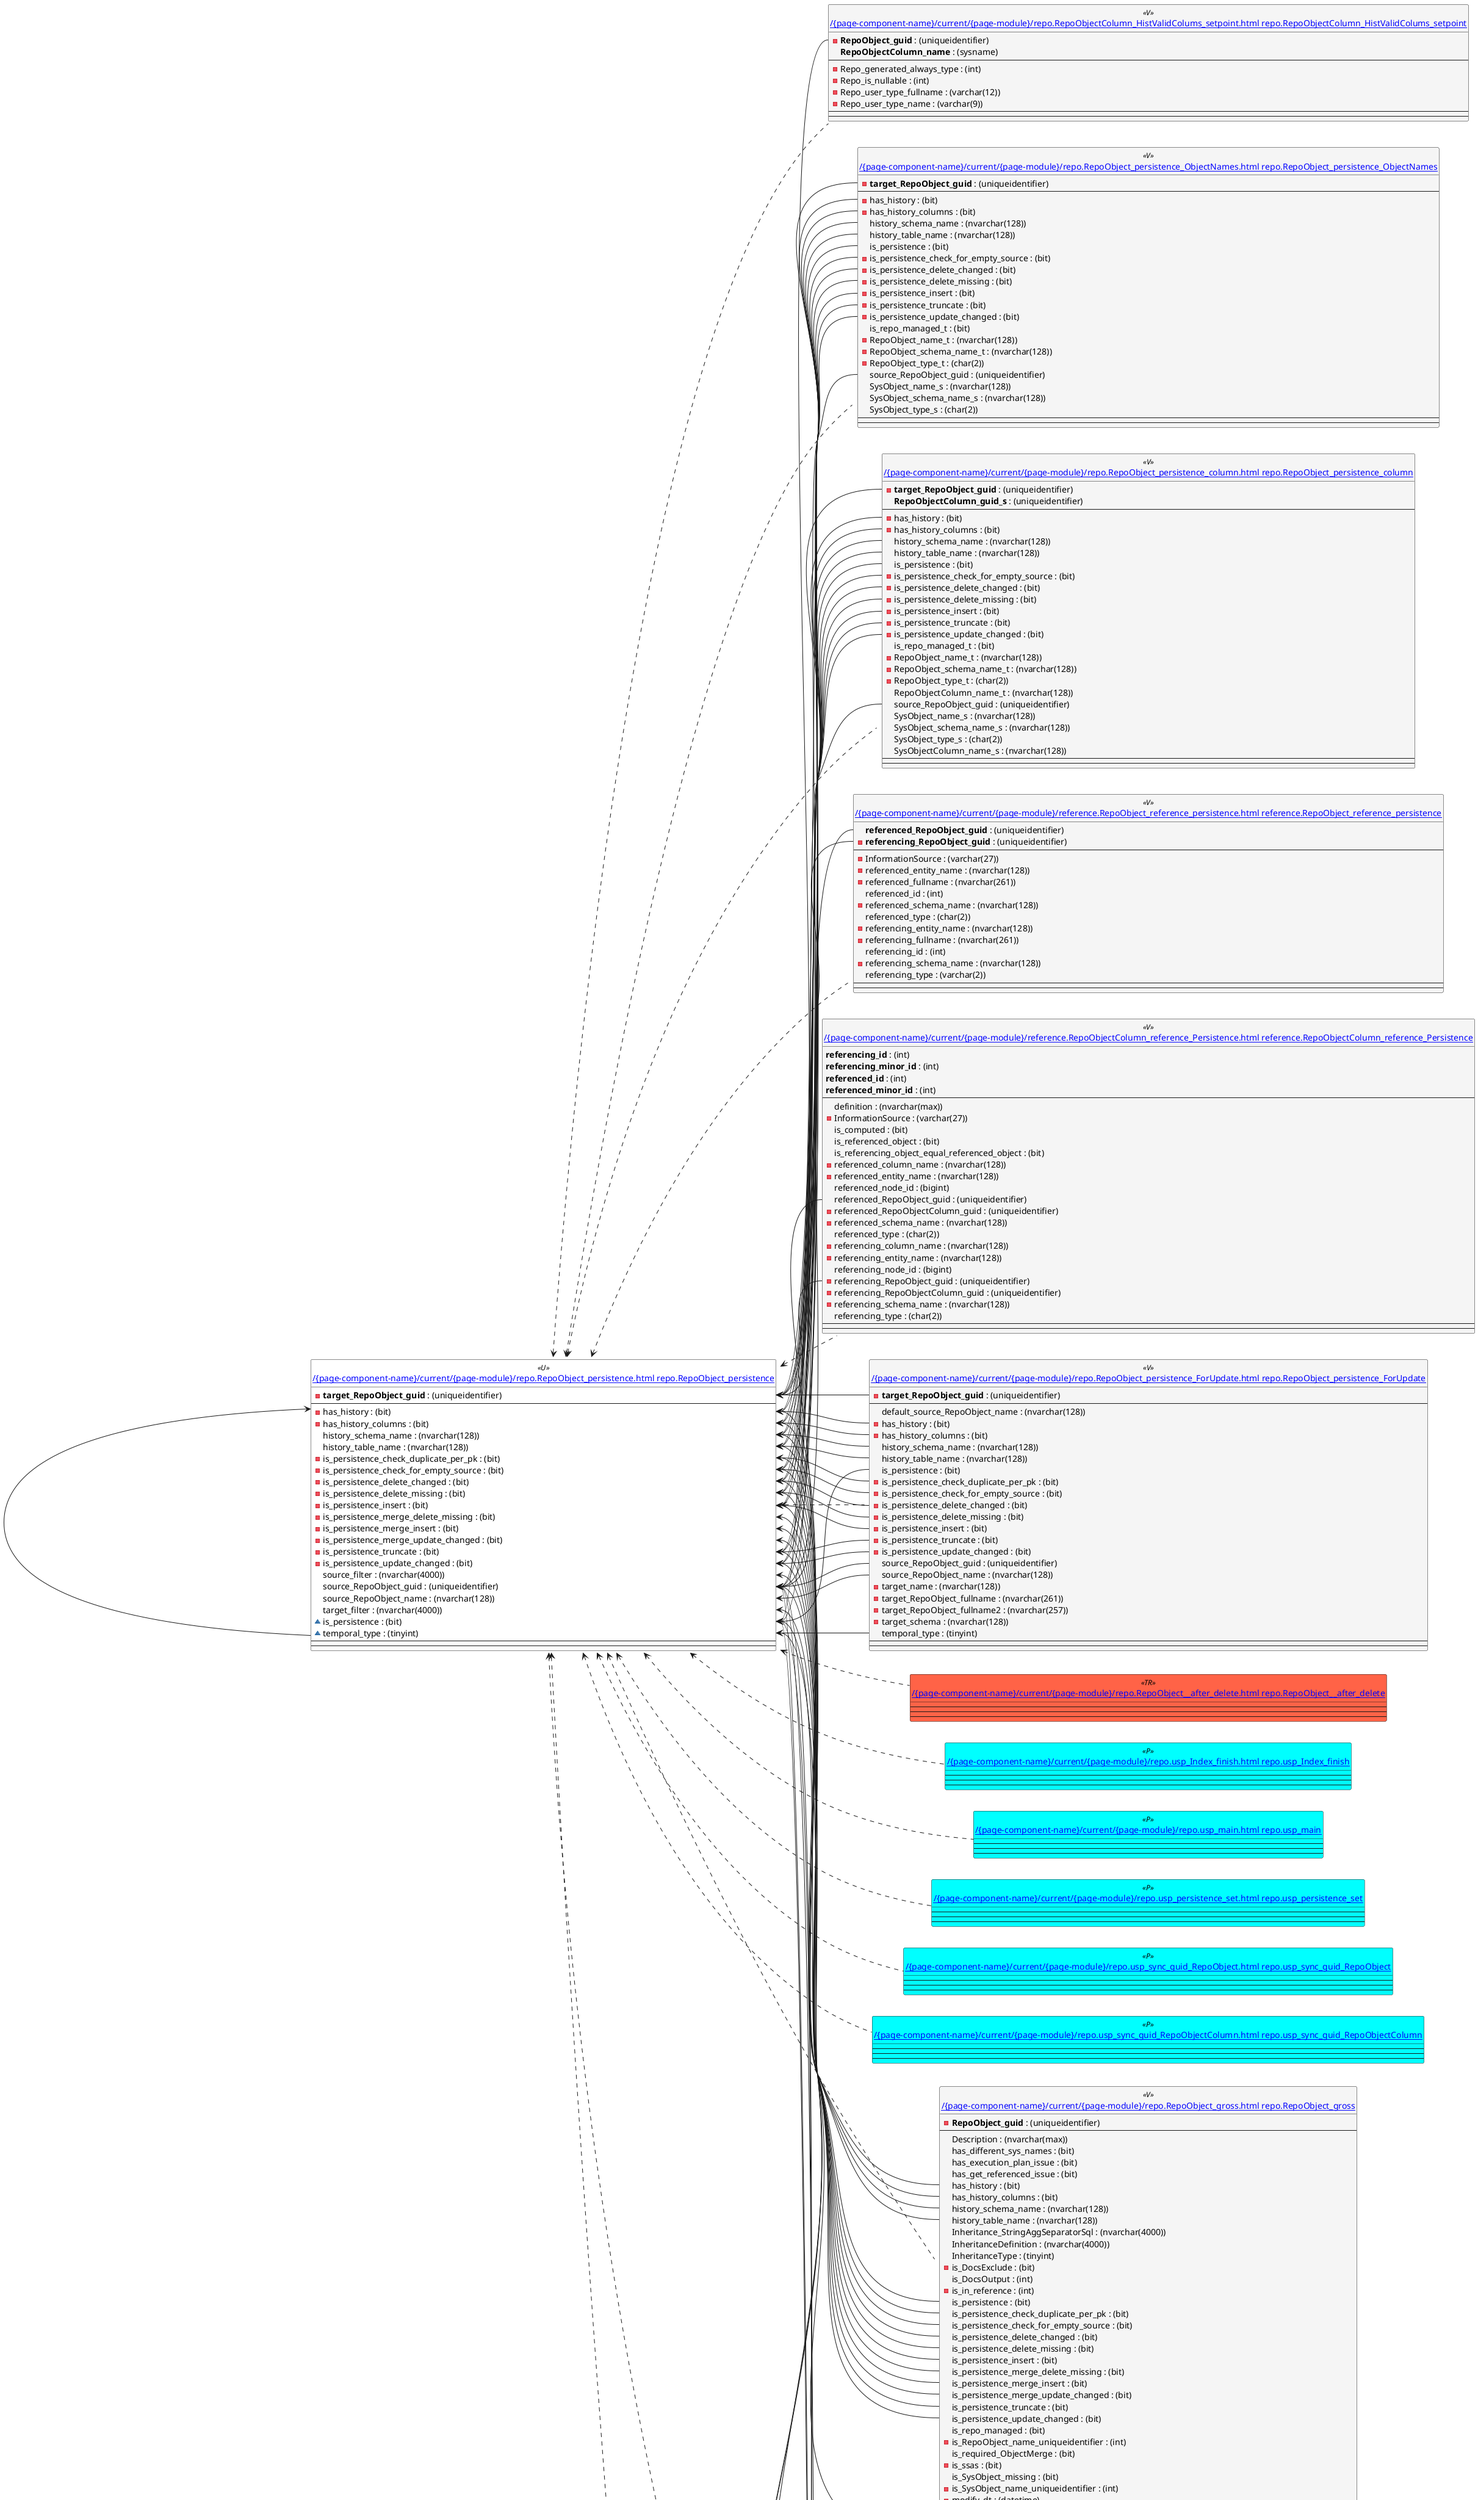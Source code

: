 @startuml
left to right direction
'top to bottom direction
hide circle
'avoide "." issues:
set namespaceSeparator none


skinparam class {
  BackgroundColor White
  BackgroundColor<<FN>> Yellow
  BackgroundColor<<FS>> Yellow
  BackgroundColor<<FT>> LightGray
  BackgroundColor<<IF>> Yellow
  BackgroundColor<<IS>> Yellow
  BackgroundColor<<P>> Aqua
  BackgroundColor<<PC>> Aqua
  BackgroundColor<<SN>> Yellow
  BackgroundColor<<SO>> SlateBlue
  BackgroundColor<<TF>> LightGray
  BackgroundColor<<TR>> Tomato
  BackgroundColor<<U>> White
  BackgroundColor<<V>> WhiteSmoke
  BackgroundColor<<X>> Aqua
}


entity "[[{site-url}/{page-component-name}/current/{page-module}/reference.RepoObject_reference_persistence.html reference.RepoObject_reference_persistence]]" as reference.RepoObject_reference_persistence << V >> {
  **referenced_RepoObject_guid** : (uniqueidentifier)
  - **referencing_RepoObject_guid** : (uniqueidentifier)
  --
  - InformationSource : (varchar(27))
  - referenced_entity_name : (nvarchar(128))
  - referenced_fullname : (nvarchar(261))
  referenced_id : (int)
  - referenced_schema_name : (nvarchar(128))
  referenced_type : (char(2))
  - referencing_entity_name : (nvarchar(128))
  - referencing_fullname : (nvarchar(261))
  referencing_id : (int)
  - referencing_schema_name : (nvarchar(128))
  referencing_type : (varchar(2))
  --
  --
}

entity "[[{site-url}/{page-component-name}/current/{page-module}/reference.RepoObject_reference_T_bidirectional.html reference.RepoObject_reference_T_bidirectional]]" as reference.RepoObject_reference_T_bidirectional << V >> {
  --
  referenced_entity_name : (nvarchar(128))
  - referenced_fullname : (nvarchar(261))
  - referenced_fullname2 : (nvarchar(257))
  referenced_is_persistence : (bit)
  - referenced_RepoObject_guid : (uniqueidentifier)
  referenced_schema_name : (nvarchar(128))
  referenced_source_RepoObject_guid : (uniqueidentifier)
  referenced_type : (char(2))
  referencing_entity_name : (nvarchar(128))
  - referencing_fullname : (nvarchar(261))
  - referencing_fullname2 : (nvarchar(257))
  referencing_is_persistence : (bit)
  - referencing_RepoObject_guid : (uniqueidentifier)
  referencing_schema_name : (nvarchar(128))
  referencing_source_RepoObject_guid : (uniqueidentifier)
  referencing_type : (varchar(2))
  --
  --
}

entity "[[{site-url}/{page-component-name}/current/{page-module}/reference.RepoObjectColumn_reference_Persistence.html reference.RepoObjectColumn_reference_Persistence]]" as reference.RepoObjectColumn_reference_Persistence << V >> {
  **referencing_id** : (int)
  **referencing_minor_id** : (int)
  **referenced_id** : (int)
  **referenced_minor_id** : (int)
  --
  definition : (nvarchar(max))
  - InformationSource : (varchar(27))
  is_computed : (bit)
  is_referenced_object : (bit)
  is_referencing_object_equal_referenced_object : (bit)
  - referenced_column_name : (nvarchar(128))
  - referenced_entity_name : (nvarchar(128))
  referenced_node_id : (bigint)
  referenced_RepoObject_guid : (uniqueidentifier)
  - referenced_RepoObjectColumn_guid : (uniqueidentifier)
  - referenced_schema_name : (nvarchar(128))
  referenced_type : (char(2))
  - referencing_column_name : (nvarchar(128))
  - referencing_entity_name : (nvarchar(128))
  referencing_node_id : (bigint)
  - referencing_RepoObject_guid : (uniqueidentifier)
  - referencing_RepoObjectColumn_guid : (uniqueidentifier)
  - referencing_schema_name : (nvarchar(128))
  referencing_type : (char(2))
  --
  --
}

entity "[[{site-url}/{page-component-name}/current/{page-module}/repo.RepoObject__after_delete.html repo.RepoObject__after_delete]]" as repo.RepoObject__after_delete << TR >> {
  --
  --
  --
}

entity "[[{site-url}/{page-component-name}/current/{page-module}/repo.RepoObject_gross.html repo.RepoObject_gross]]" as repo.RepoObject_gross << V >> {
  - **RepoObject_guid** : (uniqueidentifier)
  --
  Description : (nvarchar(max))
  has_different_sys_names : (bit)
  has_execution_plan_issue : (bit)
  has_get_referenced_issue : (bit)
  has_history : (bit)
  has_history_columns : (bit)
  history_schema_name : (nvarchar(128))
  history_table_name : (nvarchar(128))
  Inheritance_StringAggSeparatorSql : (nvarchar(4000))
  InheritanceDefinition : (nvarchar(4000))
  InheritanceType : (tinyint)
  - is_DocsExclude : (bit)
  is_DocsOutput : (int)
  - is_in_reference : (int)
  is_persistence : (bit)
  is_persistence_check_duplicate_per_pk : (bit)
  is_persistence_check_for_empty_source : (bit)
  is_persistence_delete_changed : (bit)
  is_persistence_delete_missing : (bit)
  is_persistence_insert : (bit)
  is_persistence_merge_delete_missing : (bit)
  is_persistence_merge_insert : (bit)
  is_persistence_merge_update_changed : (bit)
  is_persistence_truncate : (bit)
  is_persistence_update_changed : (bit)
  is_repo_managed : (bit)
  - is_RepoObject_name_uniqueidentifier : (int)
  is_required_ObjectMerge : (bit)
  - is_ssas : (bit)
  is_SysObject_missing : (bit)
  - is_SysObject_name_uniqueidentifier : (int)
  - modify_dt : (datetime)
  node_id : (bigint)
  persistence_source_RepoObject_fullname : (nvarchar(261))
  persistence_source_RepoObject_fullname2 : (nvarchar(257))
  persistence_source_RepoObject_guid : (uniqueidentifier)
  persistence_source_RepoObject_xref : (nvarchar(269))
  persistence_source_SysObject_fullname : (nvarchar(261))
  persistence_source_SysObject_fullname2 : (nvarchar(257))
  persistence_source_SysObject_xref : (nvarchar(269))
  pk_index_guid : (uniqueidentifier)
  pk_IndexPatternColumnDatatype : (nvarchar(4000))
  pk_IndexPatternColumnName : (nvarchar(4000))
  pk_IndexPatternColumnName_new : (nvarchar(4000))
  pk_IndexSemanticGroup : (nvarchar(512))
  Property_ms_description : (nvarchar(4000))
  Repo_history_table_guid : (uniqueidentifier)
  Repo_temporal_type : (tinyint)
  - RepoObject_fullname : (nvarchar(261))
  - RepoObject_fullname2 : (nvarchar(257))
  - RepoObject_name : (nvarchar(128))
  RepoObject_Referencing_Count : (int)
  - RepoObject_schema_name : (nvarchar(128))
  - RepoObject_type : (char(2))
  RepoObject_type_name : (nvarchar(128))
  source_filter : (nvarchar(4000))
  - SysObject_fullname : (nvarchar(261))
  - SysObject_fullname2 : (nvarchar(257))
  SysObject_id : (int)
  SysObject_modify_date : (datetime)
  - SysObject_name : (nvarchar(128))
  - SysObject_parent_object_id : (int)
  SysObject_query_executed_dt : (datetime)
  SysObject_query_plan : (xml)
  - SysObject_query_sql : (nvarchar(406))
  - SysObject_schema_name : (nvarchar(128))
  SysObject_type : (char(2))
  SysObject_type_name : (nvarchar(128))
  tables_dataCategory : (nvarchar(500))
  tables_description : (nvarchar(max))
  tables_isHidden : (nvarchar(500))
  target_filter : (nvarchar(4000))
  temporal_type : (tinyint)
  - usp_persistence_name : (nvarchar(140))
  usp_persistence_RepoObject_guid : (uniqueidentifier)
  --
  --
}

entity "[[{site-url}/{page-component-name}/current/{page-module}/repo.RepoObject_persistence.html repo.RepoObject_persistence]]" as repo.RepoObject_persistence << U >> {
  - **target_RepoObject_guid** : (uniqueidentifier)
  --
  - has_history : (bit)
  - has_history_columns : (bit)
  history_schema_name : (nvarchar(128))
  history_table_name : (nvarchar(128))
  - is_persistence_check_duplicate_per_pk : (bit)
  - is_persistence_check_for_empty_source : (bit)
  - is_persistence_delete_changed : (bit)
  - is_persistence_delete_missing : (bit)
  - is_persistence_insert : (bit)
  - is_persistence_merge_delete_missing : (bit)
  - is_persistence_merge_insert : (bit)
  - is_persistence_merge_update_changed : (bit)
  - is_persistence_truncate : (bit)
  - is_persistence_update_changed : (bit)
  source_filter : (nvarchar(4000))
  source_RepoObject_guid : (uniqueidentifier)
  source_RepoObject_name : (nvarchar(128))
  target_filter : (nvarchar(4000))
  ~ is_persistence : (bit)
  ~ temporal_type : (tinyint)
  --
  --
}

entity "[[{site-url}/{page-component-name}/current/{page-module}/repo.RepoObject_persistence_column.html repo.RepoObject_persistence_column]]" as repo.RepoObject_persistence_column << V >> {
  - **target_RepoObject_guid** : (uniqueidentifier)
  **RepoObjectColumn_guid_s** : (uniqueidentifier)
  --
  - has_history : (bit)
  - has_history_columns : (bit)
  history_schema_name : (nvarchar(128))
  history_table_name : (nvarchar(128))
  is_persistence : (bit)
  - is_persistence_check_for_empty_source : (bit)
  - is_persistence_delete_changed : (bit)
  - is_persistence_delete_missing : (bit)
  - is_persistence_insert : (bit)
  - is_persistence_truncate : (bit)
  - is_persistence_update_changed : (bit)
  is_repo_managed_t : (bit)
  - RepoObject_name_t : (nvarchar(128))
  - RepoObject_schema_name_t : (nvarchar(128))
  - RepoObject_type_t : (char(2))
  RepoObjectColumn_name_t : (nvarchar(128))
  source_RepoObject_guid : (uniqueidentifier)
  SysObject_name_s : (nvarchar(128))
  SysObject_schema_name_s : (nvarchar(128))
  SysObject_type_s : (char(2))
  SysObjectColumn_name_s : (nvarchar(128))
  --
  --
}

entity "[[{site-url}/{page-component-name}/current/{page-module}/repo.RepoObject_persistence_ForUpdate.html repo.RepoObject_persistence_ForUpdate]]" as repo.RepoObject_persistence_ForUpdate << V >> {
  - **target_RepoObject_guid** : (uniqueidentifier)
  --
  default_source_RepoObject_name : (nvarchar(128))
  - has_history : (bit)
  - has_history_columns : (bit)
  history_schema_name : (nvarchar(128))
  history_table_name : (nvarchar(128))
  is_persistence : (bit)
  - is_persistence_check_duplicate_per_pk : (bit)
  - is_persistence_check_for_empty_source : (bit)
  - is_persistence_delete_changed : (bit)
  - is_persistence_delete_missing : (bit)
  - is_persistence_insert : (bit)
  - is_persistence_truncate : (bit)
  - is_persistence_update_changed : (bit)
  source_RepoObject_guid : (uniqueidentifier)
  source_RepoObject_name : (nvarchar(128))
  - target_name : (nvarchar(128))
  - target_RepoObject_fullname : (nvarchar(261))
  - target_RepoObject_fullname2 : (nvarchar(257))
  - target_schema : (nvarchar(128))
  temporal_type : (tinyint)
  --
  --
}

entity "[[{site-url}/{page-component-name}/current/{page-module}/repo.RepoObject_persistence_ObjectNames.html repo.RepoObject_persistence_ObjectNames]]" as repo.RepoObject_persistence_ObjectNames << V >> {
  - **target_RepoObject_guid** : (uniqueidentifier)
  --
  - has_history : (bit)
  - has_history_columns : (bit)
  history_schema_name : (nvarchar(128))
  history_table_name : (nvarchar(128))
  is_persistence : (bit)
  - is_persistence_check_for_empty_source : (bit)
  - is_persistence_delete_changed : (bit)
  - is_persistence_delete_missing : (bit)
  - is_persistence_insert : (bit)
  - is_persistence_truncate : (bit)
  - is_persistence_update_changed : (bit)
  is_repo_managed_t : (bit)
  - RepoObject_name_t : (nvarchar(128))
  - RepoObject_schema_name_t : (nvarchar(128))
  - RepoObject_type_t : (char(2))
  source_RepoObject_guid : (uniqueidentifier)
  SysObject_name_s : (nvarchar(128))
  SysObject_schema_name_s : (nvarchar(128))
  SysObject_type_s : (char(2))
  --
  --
}

entity "[[{site-url}/{page-component-name}/current/{page-module}/repo.RepoObjectColumn_gross.html repo.RepoObjectColumn_gross]]" as repo.RepoObjectColumn_gross << V >> {
  - **RepoObjectColumn_guid** : (uniqueidentifier)
  --
  - Column_name : (nvarchar(128))
  Description : (nvarchar(max))
  has_different_sys_names : (bit)
  has_get_referenced_issue : (bit)
  Inheritance_StringAggSeparatorSql : (nvarchar(4000))
  InheritanceDefinition : (nvarchar(4000))
  InheritanceType : (tinyint)
  is_persistence_no_check : (bit)
  is_persistence_no_include : (bit)
  is_persistence_no_update : (bit)
  is_query_plan_expression : (bit)
  is_repo_managed : (bit)
  - is_RepoObject_name_uniqueidentifier : (int)
  - is_RepoObjectColumn_name_uniqueidentifier : (int)
  is_required_ColumnMerge : (bit)
  - is_ssas : (bit)
  is_SysObject_missing : (bit)
  - is_SysObject_name_uniqueidentifier : (int)
  is_SysObjectColumn_missing : (bit)
  - is_SysObjectColumn_name_uniqueidentifier : (int)
  - modify_dt : (datetime)
  node_id : (bigint)
  persistence_source_RepoObject_guid : (uniqueidentifier)
  persistence_source_RepoObjectColumn_guid : (uniqueidentifier)
  pk_index_guid : (uniqueidentifier)
  Property_ms_description : (nvarchar(4000))
  Referencing_Count : (int)
  Repo_default_definition : (nvarchar(max))
  Repo_default_is_system_named : (bit)
  Repo_default_name : (nvarchar(128))
  Repo_definition : (nvarchar(max))
  - Repo_generated_always_type : (tinyint)
  Repo_graph_type : (int)
  Repo_increment_value : (sql_variant)
  - Repo_is_computed : (bit)
  - Repo_is_identity : (bit)
  Repo_is_nullable : (bit)
  Repo_is_persisted : (bit)
  Repo_seed_value : (sql_variant)
  Repo_user_type_fullname : (nvarchar(128))
  Repo_user_type_name : (nvarchar(128))
  Repo_uses_database_collation : (bit)
  - RepoObject_fullname : (nvarchar(261))
  - RepoObject_fullname2 : (nvarchar(257))
  - RepoObject_guid : (uniqueidentifier)
  - RepoObject_name : (nvarchar(128))
  RepoObject_Referencing_Count : (int)
  - RepoObject_schema_name : (nvarchar(128))
  - RepoObject_type : (char(2))
  RepoObjectColumn_column_id : (int)
  - RepoObjectColumn_fullname : (nvarchar(520))
  - RepoObjectColumn_fullname2 : (nvarchar(386))
  - RepoObjectColumn_name : (nvarchar(128))
  - SysObject_fullname : (nvarchar(261))
  - SysObject_fullname2 : (nvarchar(257))
  SysObject_id : (int)
  SysObject_modify_date : (datetime)
  - SysObject_name : (nvarchar(128))
  - SysObject_parent_object_id : (int)
  - SysObject_schema_name : (nvarchar(128))
  SysObject_type : (char(2))
  SysObjectColumn_column_id : (int)
  - SysObjectColumn_name : (nvarchar(128))
  tabcol_Description : (nvarchar(max))
  tabcol_DisplayFolder : (nvarchar(500))
  tabcol_Expression : (nvarchar(max))
  tabcol_FormatString : (nvarchar(500))
  - tabcol_IsHidden : (bit)
  - tabcol_IsKey : (bit)
  - tabcol_IsUnique : (bit)
  tabcol_SummarizeBy : (nvarchar(500))
  tabcol_Type : (nvarchar(500))
  --
  --
}

entity "[[{site-url}/{page-component-name}/current/{page-module}/repo.RepoObjectColumn_HistValidColums_setpoint.html repo.RepoObjectColumn_HistValidColums_setpoint]]" as repo.RepoObjectColumn_HistValidColums_setpoint << V >> {
  - **RepoObject_guid** : (uniqueidentifier)
  **RepoObjectColumn_name** : (sysname)
  --
  - Repo_generated_always_type : (int)
  - Repo_is_nullable : (int)
  - Repo_user_type_fullname : (varchar(12))
  - Repo_user_type_name : (varchar(9))
  --
  --
}

entity "[[{site-url}/{page-component-name}/current/{page-module}/repo.usp_Index_finish.html repo.usp_Index_finish]]" as repo.usp_Index_finish << P >> {
  --
  --
  --
}

entity "[[{site-url}/{page-component-name}/current/{page-module}/repo.usp_main.html repo.usp_main]]" as repo.usp_main << P >> {
  --
  --
  --
}

entity "[[{site-url}/{page-component-name}/current/{page-module}/repo.usp_persistence_set.html repo.usp_persistence_set]]" as repo.usp_persistence_set << P >> {
  --
  --
  --
}

entity "[[{site-url}/{page-component-name}/current/{page-module}/repo.usp_sync_guid_RepoObject.html repo.usp_sync_guid_RepoObject]]" as repo.usp_sync_guid_RepoObject << P >> {
  --
  --
  --
}

entity "[[{site-url}/{page-component-name}/current/{page-module}/repo.usp_sync_guid_RepoObjectColumn.html repo.usp_sync_guid_RepoObjectColumn]]" as repo.usp_sync_guid_RepoObjectColumn << P >> {
  --
  --
  --
}

repo.RepoObject_persistence <.. repo.RepoObjectColumn_HistValidColums_setpoint
repo.RepoObject_persistence <.. repo.RepoObjectColumn_gross
repo.RepoObject_persistence <.. repo.RepoObject__after_delete
repo.RepoObject_persistence <.. repo.RepoObject_gross
repo.RepoObject_persistence <.. repo.RepoObject_persistence_ObjectNames
repo.RepoObject_persistence <.. repo.RepoObject_persistence_column
repo.RepoObject_persistence <.. reference.RepoObjectColumn_reference_Persistence
repo.RepoObject_persistence <.. reference.RepoObject_reference_persistence
repo.RepoObject_persistence <.. repo.usp_sync_guid_RepoObject
repo.RepoObject_persistence <.. repo.usp_sync_guid_RepoObjectColumn
repo.RepoObject_persistence <.. repo.usp_persistence_set
repo.RepoObject_persistence <.. repo.usp_main
repo.RepoObject_persistence <.. repo.RepoObject_persistence_ForUpdate
repo.RepoObject_persistence <.. repo.usp_Index_finish
repo.RepoObject_persistence <.. reference.RepoObject_reference_T_bidirectional
repo.RepoObject_persistence::has_history <-- repo.RepoObject_persistence_column::has_history
repo.RepoObject_persistence::has_history <-- repo.RepoObject_persistence_ObjectNames::has_history
repo.RepoObject_persistence::has_history <-- repo.RepoObject_persistence::temporal_type
repo.RepoObject_persistence::has_history <-- repo.RepoObject_gross::has_history
repo.RepoObject_persistence::has_history <-- repo.RepoObject_persistence_ForUpdate::has_history
repo.RepoObject_persistence::has_history_columns <-- repo.RepoObject_persistence_column::has_history_columns
repo.RepoObject_persistence::has_history_columns <-- repo.RepoObject_persistence_ObjectNames::has_history_columns
repo.RepoObject_persistence::has_history_columns <-- repo.RepoObject_gross::has_history_columns
repo.RepoObject_persistence::has_history_columns <-- repo.RepoObject_persistence_ForUpdate::has_history_columns
repo.RepoObject_persistence::history_schema_name <-- repo.RepoObject_persistence_column::history_schema_name
repo.RepoObject_persistence::history_schema_name <-- repo.RepoObject_persistence_ObjectNames::history_schema_name
repo.RepoObject_persistence::history_schema_name <-- repo.RepoObject_gross::history_schema_name
repo.RepoObject_persistence::history_schema_name <-- repo.RepoObject_persistence_ForUpdate::history_schema_name
repo.RepoObject_persistence::history_table_name <-- repo.RepoObject_persistence_column::history_table_name
repo.RepoObject_persistence::history_table_name <-- repo.RepoObject_persistence_ObjectNames::history_table_name
repo.RepoObject_persistence::history_table_name <-- repo.RepoObject_gross::history_table_name
repo.RepoObject_persistence::history_table_name <-- repo.RepoObject_persistence_ForUpdate::history_table_name
repo.RepoObject_persistence::is_persistence <-- repo.RepoObject_persistence_column::is_persistence
repo.RepoObject_persistence::is_persistence <-- repo.RepoObject_persistence_ObjectNames::is_persistence
repo.RepoObject_persistence::is_persistence <-- repo.RepoObject_gross::is_persistence
repo.RepoObject_persistence::is_persistence <-- repo.RepoObject_persistence_ForUpdate::is_persistence
repo.RepoObject_persistence::is_persistence <-- reference.RepoObject_reference_T_bidirectional::referenced_is_persistence
repo.RepoObject_persistence::is_persistence <-- reference.RepoObject_reference_T_bidirectional::referencing_is_persistence
repo.RepoObject_persistence::is_persistence_check_duplicate_per_pk <-- repo.RepoObject_gross::is_persistence_check_duplicate_per_pk
repo.RepoObject_persistence::is_persistence_check_duplicate_per_pk <-- repo.RepoObject_persistence_ForUpdate::is_persistence_check_duplicate_per_pk
repo.RepoObject_persistence::is_persistence_check_for_empty_source <-- repo.RepoObject_persistence_column::is_persistence_check_for_empty_source
repo.RepoObject_persistence::is_persistence_check_for_empty_source <-- repo.RepoObject_persistence_ObjectNames::is_persistence_check_for_empty_source
repo.RepoObject_persistence::is_persistence_check_for_empty_source <-- repo.RepoObject_gross::is_persistence_check_for_empty_source
repo.RepoObject_persistence::is_persistence_check_for_empty_source <-- repo.RepoObject_persistence_ForUpdate::is_persistence_check_for_empty_source
repo.RepoObject_persistence::is_persistence_delete_changed <-- repo.RepoObject_persistence_column::is_persistence_delete_changed
repo.RepoObject_persistence::is_persistence_delete_changed <-- repo.RepoObject_persistence_ObjectNames::is_persistence_delete_changed
repo.RepoObject_persistence::is_persistence_delete_changed <-- repo.RepoObject_gross::is_persistence_delete_changed
repo.RepoObject_persistence::is_persistence_delete_changed <-- repo.RepoObject_persistence_ForUpdate::is_persistence_delete_changed
repo.RepoObject_persistence::is_persistence_delete_missing <-- repo.RepoObject_persistence_column::is_persistence_delete_missing
repo.RepoObject_persistence::is_persistence_delete_missing <-- repo.RepoObject_persistence_ObjectNames::is_persistence_delete_missing
repo.RepoObject_persistence::is_persistence_delete_missing <-- repo.RepoObject_gross::is_persistence_delete_missing
repo.RepoObject_persistence::is_persistence_delete_missing <-- repo.RepoObject_persistence_ForUpdate::is_persistence_delete_missing
repo.RepoObject_persistence::is_persistence_insert <-- repo.RepoObject_persistence_column::is_persistence_insert
repo.RepoObject_persistence::is_persistence_insert <-- repo.RepoObject_persistence_ObjectNames::is_persistence_insert
repo.RepoObject_persistence::is_persistence_insert <-- repo.RepoObject_gross::is_persistence_insert
repo.RepoObject_persistence::is_persistence_insert <-- repo.RepoObject_persistence_ForUpdate::is_persistence_insert
repo.RepoObject_persistence::is_persistence_merge_delete_missing <-- repo.RepoObject_gross::is_persistence_merge_delete_missing
repo.RepoObject_persistence::is_persistence_merge_insert <-- repo.RepoObject_gross::is_persistence_merge_insert
repo.RepoObject_persistence::is_persistence_merge_update_changed <-- repo.RepoObject_gross::is_persistence_merge_update_changed
repo.RepoObject_persistence::is_persistence_truncate <-- repo.RepoObject_persistence_column::is_persistence_truncate
repo.RepoObject_persistence::is_persistence_truncate <-- repo.RepoObject_persistence_ObjectNames::is_persistence_truncate
repo.RepoObject_persistence::is_persistence_truncate <-- repo.RepoObject_gross::is_persistence_truncate
repo.RepoObject_persistence::is_persistence_truncate <-- repo.RepoObject_persistence_ForUpdate::is_persistence_truncate
repo.RepoObject_persistence::is_persistence_update_changed <-- repo.RepoObject_persistence_column::is_persistence_update_changed
repo.RepoObject_persistence::is_persistence_update_changed <-- repo.RepoObject_persistence_ObjectNames::is_persistence_update_changed
repo.RepoObject_persistence::is_persistence_update_changed <-- repo.RepoObject_gross::is_persistence_update_changed
repo.RepoObject_persistence::is_persistence_update_changed <-- repo.RepoObject_persistence_ForUpdate::is_persistence_update_changed
repo.RepoObject_persistence::source_filter <-- repo.RepoObject_gross::source_filter
repo.RepoObject_persistence::source_RepoObject_guid <-- reference.RepoObject_reference_persistence::referenced_RepoObject_guid
repo.RepoObject_persistence::source_RepoObject_guid <-- reference.RepoObjectColumn_reference_Persistence::referenced_RepoObject_guid
repo.RepoObject_persistence::source_RepoObject_guid <-- repo.RepoObject_persistence_column::source_RepoObject_guid
repo.RepoObject_persistence::source_RepoObject_guid <-- repo.RepoObject_persistence_ObjectNames::source_RepoObject_guid
repo.RepoObject_persistence::source_RepoObject_guid <-- repo.RepoObject_gross::persistence_source_RepoObject_guid
repo.RepoObject_persistence::source_RepoObject_guid <-- repo.RepoObject_persistence_ForUpdate::source_RepoObject_guid
repo.RepoObject_persistence::source_RepoObject_guid <-- reference.RepoObject_reference_T_bidirectional::referenced_source_RepoObject_guid
repo.RepoObject_persistence::source_RepoObject_guid <-- reference.RepoObject_reference_T_bidirectional::referencing_source_RepoObject_guid
repo.RepoObject_persistence::source_RepoObject_guid <-- repo.RepoObjectColumn_gross::persistence_source_RepoObject_guid
repo.RepoObject_persistence::source_RepoObject_name <-- repo.RepoObject_persistence_ForUpdate::source_RepoObject_name
repo.RepoObject_persistence::target_filter <-- repo.RepoObject_gross::target_filter
repo.RepoObject_persistence::target_RepoObject_guid <-- reference.RepoObject_reference_persistence::referencing_RepoObject_guid
repo.RepoObject_persistence::target_RepoObject_guid <-- reference.RepoObjectColumn_reference_Persistence::referencing_RepoObject_guid
repo.RepoObject_persistence::target_RepoObject_guid <-- repo.RepoObject_persistence_column::target_RepoObject_guid
repo.RepoObject_persistence::target_RepoObject_guid <-- repo.RepoObject_persistence_ObjectNames::target_RepoObject_guid
repo.RepoObject_persistence::target_RepoObject_guid <-- repo.RepoObjectColumn_HistValidColums_setpoint::RepoObject_guid
repo.RepoObject_persistence::target_RepoObject_guid <-- repo.RepoObject_persistence_ForUpdate::target_RepoObject_guid
repo.RepoObject_persistence::temporal_type <-- repo.RepoObject_gross::temporal_type
repo.RepoObject_persistence::temporal_type <-- repo.RepoObject_persistence_ForUpdate::temporal_type
footer
to view a reduced diagram in original size and to be able to click on the links:
open the diagram in a new tab via the Context menu.
end footer

@enduml


